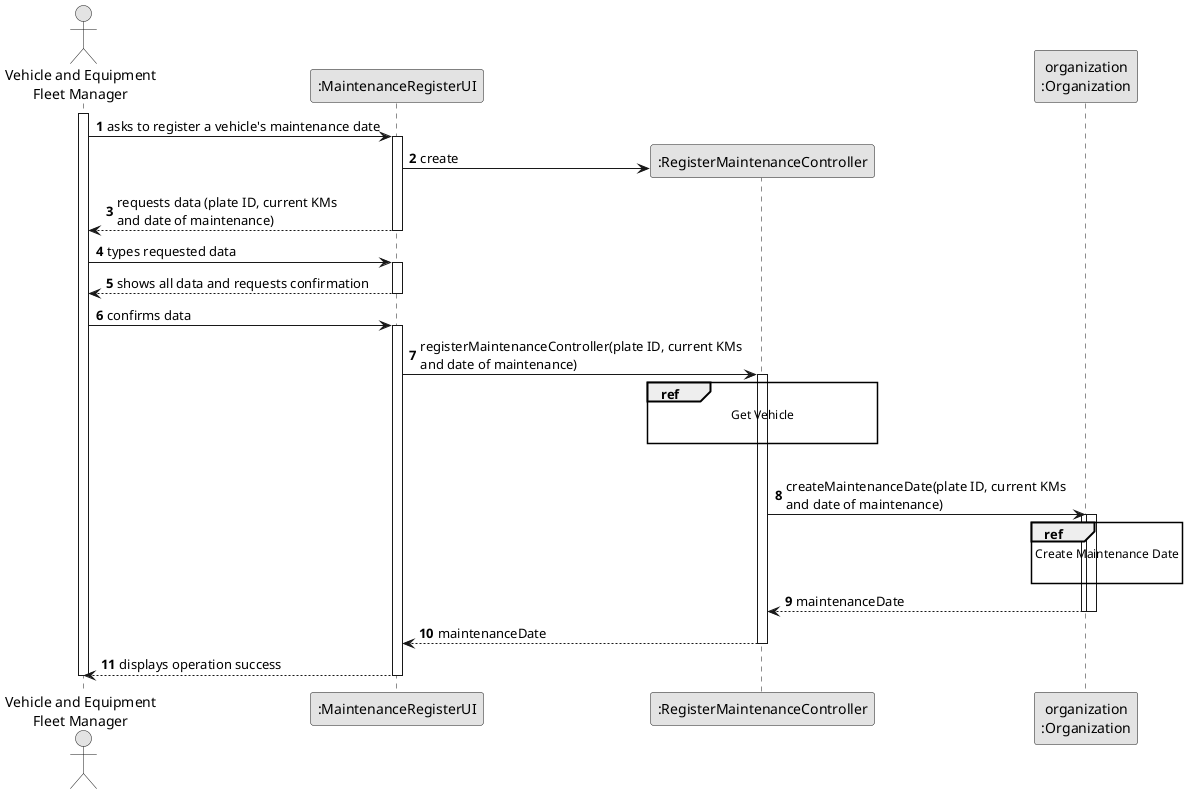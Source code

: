 
@startuml
skinparam monochrome true
skinparam packageStyle rectangle
skinparam shadowing false

autonumber

'hide footbox
actor "Vehicle and Equipment\nFleet Manager" as VEFL
participant ":MaintenanceRegisterUI" as UI
participant ":RegisterMaintenanceController" as RMC
participant "organization\n:Organization" as ORG

activate VEFL

        VEFL -> UI : asks to register a vehicle's maintenance date

        activate UI

'            UI --> ADM : requests data (reference, description,  informal \n description, technical description, duration, cost)
            'create CTRL
            UI -> RMC** : create



            UI --> VEFL : requests data (plate ID, current KMs \nand date of maintenance)
        deactivate UI

    VEFL -> UI : types requested data
    activate UI

        UI --> VEFL : shows all data and requests confirmation
    deactivate UI

    VEFL -> UI : confirms data
    activate UI

        UI -> RMC : registerMaintenanceController(plate ID, current KMs \nand date of maintenance)
        activate RMC

                     ref over RMC
                        Get Vehicle

                     end

            |||
            RMC -> ORG: createMaintenanceDate(plate ID, current KMs \nand date of maintenance)
            activate ORG

               activate ORG

                               ref over ORG
                                   Create Maintenance Date

                               end

                               ORG --> RMC : maintenanceDate
               deactivate ORG


            deactivate ORG

            RMC --> UI: maintenanceDate
            deactivate RMC
            UI --> VEFL: displays operation success
    deactivate UI

deactivate VEFL

@enduml